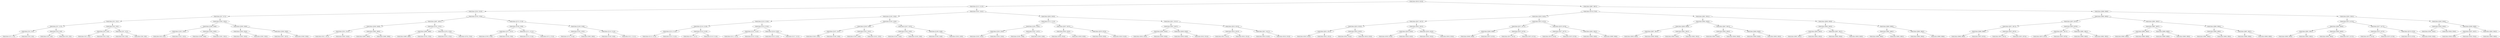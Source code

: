 digraph G{
764372388 [label="Node{data=[6519, 6519]}"]
764372388 -> 459857341
459857341 [label="Node{data=[5112, 5112]}"]
459857341 -> 1684890795
1684890795 [label="Node{data=[3310, 3310]}"]
1684890795 -> 94264799
94264799 [label="Node{data=[617, 617]}"]
94264799 -> 1399499405
1399499405 [label="Node{data=[321, 321]}"]
1399499405 -> 238157928
238157928 [label="Node{data=[317, 317]}"]
238157928 -> 32863545
32863545 [label="Node{data=[315, 315]}"]
32863545 -> 1995616381
1995616381 [label="Node{data=[272, 272]}"]
32863545 -> 1883919084
1883919084 [label="Node{data=[316, 316]}"]
238157928 -> 1860513229
1860513229 [label="Node{data=[319, 319]}"]
1860513229 -> 1150538133
1150538133 [label="Node{data=[318, 318]}"]
1860513229 -> 662822946
662822946 [label="Node{data=[320, 320]}"]
1399499405 -> 92150540
92150540 [label="Node{data=[325, 325]}"]
92150540 -> 1110623531
1110623531 [label="Node{data=[323, 323]}"]
1110623531 -> 410495873
410495873 [label="Node{data=[322, 322]}"]
1110623531 -> 811587677
811587677 [label="Node{data=[324, 324]}"]
92150540 -> 1166807841
1166807841 [label="Node{data=[327, 327]}"]
1166807841 -> 289639718
289639718 [label="Node{data=[326, 326]}"]
1166807841 -> 885851948
885851948 [label="Node{data=[356, 356]}"]
94264799 -> 2048834776
2048834776 [label="Node{data=[3302, 3302]}"]
2048834776 -> 1605283233
1605283233 [label="Node{data=[3298, 3298]}"]
1605283233 -> 1384722895
1384722895 [label="Node{data=[1020, 1020]}"]
1384722895 -> 245475541
245475541 [label="Node{data=[619, 619]}"]
1384722895 -> 22429093
22429093 [label="Node{data=[1022, 1022]}"]
1605283233 -> 733957003
733957003 [label="Node{data=[3300, 3300]}"]
733957003 -> 815992954
815992954 [label="Node{data=[3299, 3299]}"]
733957003 -> 868737467
868737467 [label="Node{data=[3301, 3301]}"]
2048834776 -> 55331187
55331187 [label="Node{data=[3306, 3306]}"]
55331187 -> 1392425346
1392425346 [label="Node{data=[3304, 3304]}"]
1392425346 -> 2054574951
2054574951 [label="Node{data=[3303, 3303]}"]
1392425346 -> 1991294891
1991294891 [label="Node{data=[3305, 3305]}"]
55331187 -> 399931359
399931359 [label="Node{data=[3308, 3308]}"]
399931359 -> 809762318
809762318 [label="Node{data=[3307, 3307]}"]
399931359 -> 2028371466
2028371466 [label="Node{data=[3309, 3309]}"]
1684890795 -> 198761306
198761306 [label="Node{data=[4705, 4705]}"]
198761306 -> 798244209
798244209 [label="Node{data=[4697, 4697]}"]
798244209 -> 525571
525571 [label="Node{data=[4049, 4049]}"]
525571 -> 1263877414
1263877414 [label="Node{data=[3312, 3312]}"]
1263877414 -> 110771485
110771485 [label="Node{data=[3311, 3311]}"]
1263877414 -> 141289226
141289226 [label="Node{data=[4043, 4043]}"]
525571 -> 1208736537
1208736537 [label="Node{data=[4695, 4695]}"]
1208736537 -> 710239027
710239027 [label="Node{data=[4694, 4694]}"]
1208736537 -> 2104545713
2104545713 [label="Node{data=[4696, 4696]}"]
798244209 -> 712256162
712256162 [label="Node{data=[4701, 4701]}"]
712256162 -> 1018298342
1018298342 [label="Node{data=[4699, 4699]}"]
1018298342 -> 1039949752
1039949752 [label="Node{data=[4698, 4698]}"]
1018298342 -> 1182461167
1182461167 [label="Node{data=[4700, 4700]}"]
712256162 -> 1297149880
1297149880 [label="Node{data=[4703, 4703]}"]
1297149880 -> 2116908859
2116908859 [label="Node{data=[4702, 4702]}"]
1297149880 -> 561247961
561247961 [label="Node{data=[4704, 4704]}"]
198761306 -> 813656972
813656972 [label="Node{data=[4713, 4713]}"]
813656972 -> 2048425748
2048425748 [label="Node{data=[4709, 4709]}"]
2048425748 -> 1863932867
1863932867 [label="Node{data=[4707, 4707]}"]
1863932867 -> 1373810119
1373810119 [label="Node{data=[4706, 4706]}"]
1863932867 -> 445288316
445288316 [label="Node{data=[4708, 4708]}"]
2048425748 -> 592688102
592688102 [label="Node{data=[4711, 4711]}"]
592688102 -> 103887628
103887628 [label="Node{data=[4710, 4710]}"]
592688102 -> 1123629720
1123629720 [label="Node{data=[4712, 4712]}"]
813656972 -> 205962452
205962452 [label="Node{data=[5108, 5108]}"]
205962452 -> 842326585
842326585 [label="Node{data=[4782, 4782]}"]
842326585 -> 1032986144
1032986144 [label="Node{data=[4714, 4714]}"]
842326585 -> 917819120
917819120 [label="Node{data=[5095, 5095]}"]
205962452 -> 263025902
263025902 [label="Node{data=[5110, 5110]}"]
263025902 -> 438135304
438135304 [label="Node{data=[5109, 5109]}"]
263025902 -> 936580213
936580213 [label="Node{data=[5111, 5111]}"]
459857341 -> 662736689
662736689 [label="Node{data=[5201, 5201]}"]
662736689 -> 1131316523
1131316523 [label="Node{data=[5185, 5185]}"]
1131316523 -> 852687460
852687460 [label="Node{data=[5120, 5120]}"]
852687460 -> 495792375
495792375 [label="Node{data=[5116, 5116]}"]
495792375 -> 1045941616
1045941616 [label="Node{data=[5114, 5114]}"]
1045941616 -> 161960012
161960012 [label="Node{data=[5113, 5113]}"]
1045941616 -> 738433734
738433734 [label="Node{data=[5115, 5115]}"]
495792375 -> 1484594489
1484594489 [label="Node{data=[5118, 5118]}"]
1484594489 -> 1489069835
1489069835 [label="Node{data=[5117, 5117]}"]
1484594489 -> 1800890735
1800890735 [label="Node{data=[5119, 5119]}"]
852687460 -> 1538399081
1538399081 [label="Node{data=[5124, 5124]}"]
1538399081 -> 1805013491
1805013491 [label="Node{data=[5122, 5122]}"]
1805013491 -> 951880373
951880373 [label="Node{data=[5121, 5121]}"]
1805013491 -> 1752203484
1752203484 [label="Node{data=[5123, 5123]}"]
1538399081 -> 601008104
601008104 [label="Node{data=[5126, 5126]}"]
601008104 -> 2056418216
2056418216 [label="Node{data=[5125, 5125]}"]
601008104 -> 648525677
648525677 [label="Node{data=[5127, 5127]}"]
1131316523 -> 1253946629
1253946629 [label="Node{data=[5193, 5193]}"]
1253946629 -> 2095490653
2095490653 [label="Node{data=[5189, 5189]}"]
2095490653 -> 352359770
352359770 [label="Node{data=[5187, 5187]}"]
352359770 -> 243745864
243745864 [label="Node{data=[5186, 5186]}"]
352359770 -> 699780352
699780352 [label="Node{data=[5188, 5188]}"]
2095490653 -> 1613255205
1613255205 [label="Node{data=[5191, 5191]}"]
1613255205 -> 1897115967
1897115967 [label="Node{data=[5190, 5190]}"]
1613255205 -> 1166151249
1166151249 [label="Node{data=[5192, 5192]}"]
1253946629 -> 1121453612
1121453612 [label="Node{data=[5197, 5197]}"]
1121453612 -> 1615056168
1615056168 [label="Node{data=[5195, 5195]}"]
1615056168 -> 213193302
213193302 [label="Node{data=[5194, 5194]}"]
1615056168 -> 1502635287
1502635287 [label="Node{data=[5196, 5196]}"]
1121453612 -> 1543237999
1543237999 [label="Node{data=[5199, 5199]}"]
1543237999 -> 632249781
632249781 [label="Node{data=[5198, 5198]}"]
1543237999 -> 19717364
19717364 [label="Node{data=[5200, 5200]}"]
662736689 -> 1540270363
1540270363 [label="Node{data=[6503, 6503]}"]
1540270363 -> 1597655940
1597655940 [label="Node{data=[5712, 5712]}"]
1597655940 -> 2619171
2619171 [label="Node{data=[5205, 5205]}"]
2619171 -> 1728790703
1728790703 [label="Node{data=[5203, 5203]}"]
1728790703 -> 1227074340
1227074340 [label="Node{data=[5202, 5202]}"]
1728790703 -> 1154002927
1154002927 [label="Node{data=[5204, 5204]}"]
2619171 -> 2070529722
2070529722 [label="Node{data=[5207, 5207]}"]
2070529722 -> 1188753216
1188753216 [label="Node{data=[5206, 5206]}"]
2070529722 -> 317986356
317986356 [label="Node{data=[5208, 5208]}"]
1597655940 -> 331510866
331510866 [label="Node{data=[6337, 6337]}"]
331510866 -> 640363654
640363654 [label="Node{data=[6335, 6335]}"]
640363654 -> 924477420
924477420 [label="Node{data=[6334, 6334]}"]
640363654 -> 99451533
99451533 [label="Node{data=[6336, 6336]}"]
331510866 -> 84739718
84739718 [label="Node{data=[6379, 6379]}"]
84739718 -> 2050835901
2050835901 [label="Node{data=[6338, 6338]}"]
84739718 -> 511473681
511473681 [label="Node{data=[6418, 6418]}"]
1540270363 -> 2011986105
2011986105 [label="Node{data=[6511, 6511]}"]
2011986105 -> 439904756
439904756 [label="Node{data=[6507, 6507]}"]
439904756 -> 171497379
171497379 [label="Node{data=[6505, 6505]}"]
171497379 -> 2012846597
2012846597 [label="Node{data=[6504, 6504]}"]
171497379 -> 1665404403
1665404403 [label="Node{data=[6506, 6506]}"]
439904756 -> 988458918
988458918 [label="Node{data=[6509, 6509]}"]
988458918 -> 1990451863
1990451863 [label="Node{data=[6508, 6508]}"]
988458918 -> 1295083508
1295083508 [label="Node{data=[6510, 6510]}"]
2011986105 -> 249155636
249155636 [label="Node{data=[6515, 6515]}"]
249155636 -> 1629604310
1629604310 [label="Node{data=[6513, 6513]}"]
1629604310 -> 142555199
142555199 [label="Node{data=[6512, 6512]}"]
1629604310 -> 1320677379
1320677379 [label="Node{data=[6514, 6514]}"]
249155636 -> 246399377
246399377 [label="Node{data=[6517, 6517]}"]
246399377 -> 1630521067
1630521067 [label="Node{data=[6516, 6516]}"]
246399377 -> 274773041
274773041 [label="Node{data=[6518, 6518]}"]
764372388 -> 1629911510
1629911510 [label="Node{data=[6867, 6867]}"]
1629911510 -> 292917034
292917034 [label="Node{data=[6726, 6726]}"]
292917034 -> 242355057
242355057 [label="Node{data=[6535, 6535]}"]
242355057 -> 455538610
455538610 [label="Node{data=[6527, 6527]}"]
455538610 -> 1226622409
1226622409 [label="Node{data=[6523, 6523]}"]
1226622409 -> 1957502751
1957502751 [label="Node{data=[6521, 6521]}"]
1957502751 -> 1780132728
1780132728 [label="Node{data=[6520, 6520]}"]
1957502751 -> 1177377518
1177377518 [label="Node{data=[6522, 6522]}"]
1226622409 -> 1773206895
1773206895 [label="Node{data=[6525, 6525]}"]
1773206895 -> 1970881185
1970881185 [label="Node{data=[6524, 6524]}"]
1773206895 -> 1250391581
1250391581 [label="Node{data=[6526, 6526]}"]
455538610 -> 1725017993
1725017993 [label="Node{data=[6531, 6531]}"]
1725017993 -> 140799417
140799417 [label="Node{data=[6529, 6529]}"]
140799417 -> 926370398
926370398 [label="Node{data=[6528, 6528]}"]
140799417 -> 1181869371
1181869371 [label="Node{data=[6530, 6530]}"]
1725017993 -> 767010715
767010715 [label="Node{data=[6533, 6533]}"]
767010715 -> 110431793
110431793 [label="Node{data=[6532, 6532]}"]
767010715 -> 192794887
192794887 [label="Node{data=[6534, 6534]}"]
242355057 -> 1122805102
1122805102 [label="Node{data=[6575, 6575]}"]
1122805102 -> 1391942103
1391942103 [label="Node{data=[6571, 6571]}"]
1391942103 -> 2092769598
2092769598 [label="Node{data=[6569, 6569]}"]
2092769598 -> 422392391
422392391 [label="Node{data=[6568, 6568]}"]
2092769598 -> 1053631449
1053631449 [label="Node{data=[6570, 6570]}"]
1391942103 -> 1453128758
1453128758 [label="Node{data=[6573, 6573]}"]
1453128758 -> 1136497418
1136497418 [label="Node{data=[6572, 6572]}"]
1453128758 -> 863125040
863125040 [label="Node{data=[6574, 6574]}"]
1122805102 -> 1693847660
1693847660 [label="Node{data=[6579, 6579]}"]
1693847660 -> 1429880200
1429880200 [label="Node{data=[6577, 6577]}"]
1429880200 -> 2050019814
2050019814 [label="Node{data=[6576, 6576]}"]
1429880200 -> 1485955886
1485955886 [label="Node{data=[6578, 6578]}"]
1693847660 -> 212921632
212921632 [label="Node{data=[6581, 6581]}"]
212921632 -> 149047107
149047107 [label="Node{data=[6580, 6580]}"]
212921632 -> 1956710488
1956710488 [label="Node{data=[6688, 6688]}"]
292917034 -> 603856241
603856241 [label="Node{data=[6851, 6851]}"]
603856241 -> 682376643
682376643 [label="Node{data=[6843, 6843]}"]
682376643 -> 854507466
854507466 [label="Node{data=[6839, 6839]}"]
854507466 -> 1316061703
1316061703 [label="Node{data=[6837, 6837]}"]
1316061703 -> 490150701
490150701 [label="Node{data=[6836, 6836]}"]
1316061703 -> 1413246829
1413246829 [label="Node{data=[6838, 6838]}"]
854507466 -> 334203599
334203599 [label="Node{data=[6841, 6841]}"]
334203599 -> 1372082959
1372082959 [label="Node{data=[6840, 6840]}"]
334203599 -> 1946403944
1946403944 [label="Node{data=[6842, 6842]}"]
682376643 -> 1131645570
1131645570 [label="Node{data=[6847, 6847]}"]
1131645570 -> 209833425
209833425 [label="Node{data=[6845, 6845]}"]
209833425 -> 532854629
532854629 [label="Node{data=[6844, 6844]}"]
209833425 -> 1971851377
1971851377 [label="Node{data=[6846, 6846]}"]
1131645570 -> 712025048
712025048 [label="Node{data=[6849, 6849]}"]
712025048 -> 681384962
681384962 [label="Node{data=[6848, 6848]}"]
712025048 -> 586084331
586084331 [label="Node{data=[6850, 6850]}"]
603856241 -> 399534175
399534175 [label="Node{data=[6859, 6859]}"]
399534175 -> 949057310
949057310 [label="Node{data=[6855, 6855]}"]
949057310 -> 2024542466
2024542466 [label="Node{data=[6853, 6853]}"]
2024542466 -> 770189387
770189387 [label="Node{data=[6852, 6852]}"]
2024542466 -> 963522361
963522361 [label="Node{data=[6854, 6854]}"]
949057310 -> 175408781
175408781 [label="Node{data=[6857, 6857]}"]
175408781 -> 315138752
315138752 [label="Node{data=[6856, 6856]}"]
175408781 -> 2114874018
2114874018 [label="Node{data=[6858, 6858]}"]
399534175 -> 911312317
911312317 [label="Node{data=[6863, 6863]}"]
911312317 -> 415186196
415186196 [label="Node{data=[6861, 6861]}"]
415186196 -> 1337344609
1337344609 [label="Node{data=[6860, 6860]}"]
415186196 -> 1113619023
1113619023 [label="Node{data=[6862, 6862]}"]
911312317 -> 2015781843
2015781843 [label="Node{data=[6865, 6865]}"]
2015781843 -> 428910174
428910174 [label="Node{data=[6864, 6864]}"]
2015781843 -> 1682463303
1682463303 [label="Node{data=[6866, 6866]}"]
1629911510 -> 633075331
633075331 [label="Node{data=[6899, 6899]}"]
633075331 -> 1858609436
1858609436 [label="Node{data=[6883, 6883]}"]
1858609436 -> 1920387277
1920387277 [label="Node{data=[6875, 6875]}"]
1920387277 -> 1414147750
1414147750 [label="Node{data=[6871, 6871]}"]
1414147750 -> 775931202
775931202 [label="Node{data=[6869, 6869]}"]
775931202 -> 22069592
22069592 [label="Node{data=[6868, 6868]}"]
775931202 -> 1160003871
1160003871 [label="Node{data=[6870, 6870]}"]
1414147750 -> 1075738627
1075738627 [label="Node{data=[6873, 6873]}"]
1075738627 -> 282828951
282828951 [label="Node{data=[6872, 6872]}"]
1075738627 -> 394721749
394721749 [label="Node{data=[6874, 6874]}"]
1920387277 -> 1884122755
1884122755 [label="Node{data=[6879, 6879]}"]
1884122755 -> 1134612201
1134612201 [label="Node{data=[6877, 6877]}"]
1134612201 -> 246550802
246550802 [label="Node{data=[6876, 6876]}"]
1134612201 -> 786041152
786041152 [label="Node{data=[6878, 6878]}"]
1884122755 -> 897074030
897074030 [label="Node{data=[6881, 6881]}"]
897074030 -> 1885996206
1885996206 [label="Node{data=[6880, 6880]}"]
897074030 -> 1859039536
1859039536 [label="Node{data=[6882, 6882]}"]
1858609436 -> 278934944
278934944 [label="Node{data=[6891, 6891]}"]
278934944 -> 1739876329
1739876329 [label="Node{data=[6887, 6887]}"]
1739876329 -> 1205555397
1205555397 [label="Node{data=[6885, 6885]}"]
1205555397 -> 1543974463
1543974463 [label="Node{data=[6884, 6884]}"]
1205555397 -> 1293618474
1293618474 [label="Node{data=[6886, 6886]}"]
1739876329 -> 156545103
156545103 [label="Node{data=[6889, 6889]}"]
156545103 -> 345281752
345281752 [label="Node{data=[6888, 6888]}"]
156545103 -> 1896294051
1896294051 [label="Node{data=[6890, 6890]}"]
278934944 -> 1684015092
1684015092 [label="Node{data=[6895, 6895]}"]
1684015092 -> 1209669119
1209669119 [label="Node{data=[6893, 6893]}"]
1209669119 -> 2014866032
2014866032 [label="Node{data=[6892, 6892]}"]
1209669119 -> 811760110
811760110 [label="Node{data=[6894, 6894]}"]
1684015092 -> 1415157681
1415157681 [label="Node{data=[6897, 6897]}"]
1415157681 -> 1291113768
1291113768 [label="Node{data=[6896, 6896]}"]
1415157681 -> 2005167404
2005167404 [label="Node{data=[6898, 6898]}"]
633075331 -> 1418385211
1418385211 [label="Node{data=[8281, 8281]}"]
1418385211 -> 1282811396
1282811396 [label="Node{data=[8273, 8273]}"]
1282811396 -> 641853239
641853239 [label="Node{data=[6903, 6903]}"]
641853239 -> 1920467934
1920467934 [label="Node{data=[6901, 6901]}"]
1920467934 -> 1883840933
1883840933 [label="Node{data=[6900, 6900]}"]
1920467934 -> 233996206
233996206 [label="Node{data=[6902, 6902]}"]
641853239 -> 614685048
614685048 [label="Node{data=[6905, 6905]}"]
614685048 -> 385337537
385337537 [label="Node{data=[6904, 6904]}"]
614685048 -> 789219251
789219251 [label="Node{data=[8272, 8272]}"]
1282811396 -> 832279283
832279283 [label="Node{data=[8277, 8277]}"]
832279283 -> 265119009
265119009 [label="Node{data=[8275, 8275]}"]
265119009 -> 668210649
668210649 [label="Node{data=[8274, 8274]}"]
265119009 -> 1545087375
1545087375 [label="Node{data=[8276, 8276]}"]
832279283 -> 838411509
838411509 [label="Node{data=[8279, 8279]}"]
838411509 -> 1434041222
1434041222 [label="Node{data=[8278, 8278]}"]
838411509 -> 1375995437
1375995437 [label="Node{data=[8280, 8280]}"]
1418385211 -> 1338841523
1338841523 [label="Node{data=[8285, 8285]}"]
1338841523 -> 929776179
929776179 [label="Node{data=[8283, 8283]}"]
929776179 -> 802581203
802581203 [label="Node{data=[8282, 8282]}"]
929776179 -> 1561408618
1561408618 [label="Node{data=[8284, 8284]}"]
1338841523 -> 2050404090
2050404090 [label="Node{data=[8399, 8399]}"]
2050404090 -> 388043093
388043093 [label="Node{data=[8287, 8287]}"]
388043093 -> 188576144
188576144 [label="Node{data=[8286, 8286]}"]
388043093 -> 1608230649
1608230649 [label="Node{data=[8345, 8345]}"]
2050404090 -> 282432134
282432134 [label="Node{data=[8942, 8942]}"]
282432134 -> 266437232
266437232 [label="Node{data=[9600, 9600]}"]
}